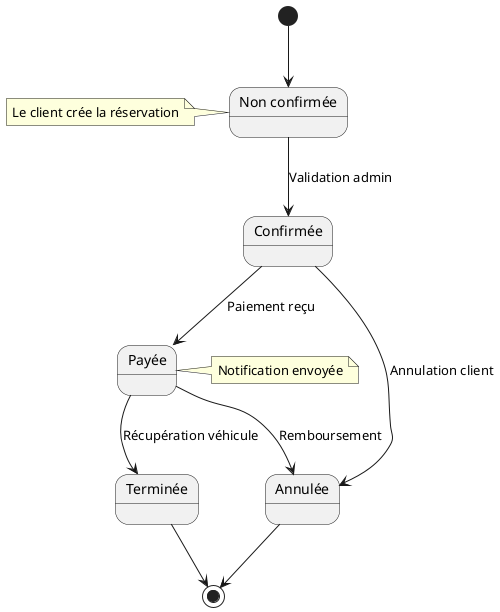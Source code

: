 @startuml
state "Non confirmée" as non_confirmee
state "Confirmée" as confirmee
state "Payée" as payee
state "Annulée" as annulee
state "Terminée" as terminee

[*] --> non_confirmee
non_confirmee --> confirmee : Validation admin
confirmee --> payee : Paiement reçu
payee --> terminee : Récupération véhicule
confirmee --> annulee : Annulation client
payee --> annulee : Remboursement
annulee --> [*]
terminee --> [*]

note left of non_confirmee : Le client crée la réservation
note right of payee : Notification envoyée
@enduml